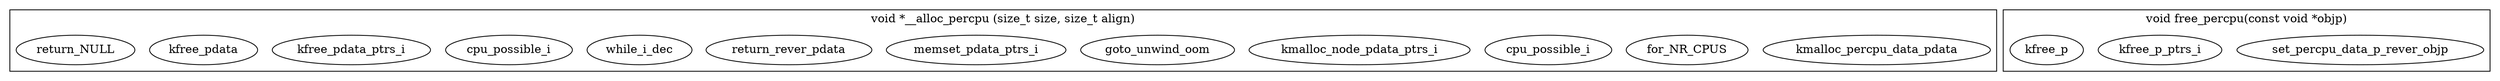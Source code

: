 digraph slab_c{
        subgraph cluster___alloc_percpu{
                label="void *__alloc_percpu (size_t size, size_t align)";
                kmalloc_percpu_data_pdata[label="kmalloc_percpu_data_pdata"];
                for_NR_CPUS[label="for_NR_CPUS"];
                cpu_possible_i[label="cpu_possible_i"];
                kmalloc_node_pdata_ptrs_i[label="kmalloc_node_pdata_ptrs_i"];
                goto_unwind_oom[label="goto_unwind_oom"];
                memset_pdata_ptrs_i[label="memset_pdata_ptrs_i"];
                return_rever_pdata[label="return_rever_pdata"];
                while_i_dec[label="while_i_dec"];
                cpu_possible_i_1[label="cpu_possible_i"];
                kfree_pdata_ptrs_i[label="kfree_pdata_ptrs_i"];
                kfree_pdata[label="kfree_pdata"];
                return_NULL[label="return_NULL"];
        }

        subgraph cluster_free_percpu{
                label="void free_percpu(const void *objp)";
                set_percpu_data_p_rever_objp[label="set_percpu_data_p_rever_objp"];
                for_NR_CPUS[label="for_NR_CPUS"];
                cpu_possible_i[label="cpu_possible_i"];
                kfree_p_ptrs_i[label="kfree_p_ptrs_i"];
                kfree_p[label="kfree_p"];
        }

        
}
